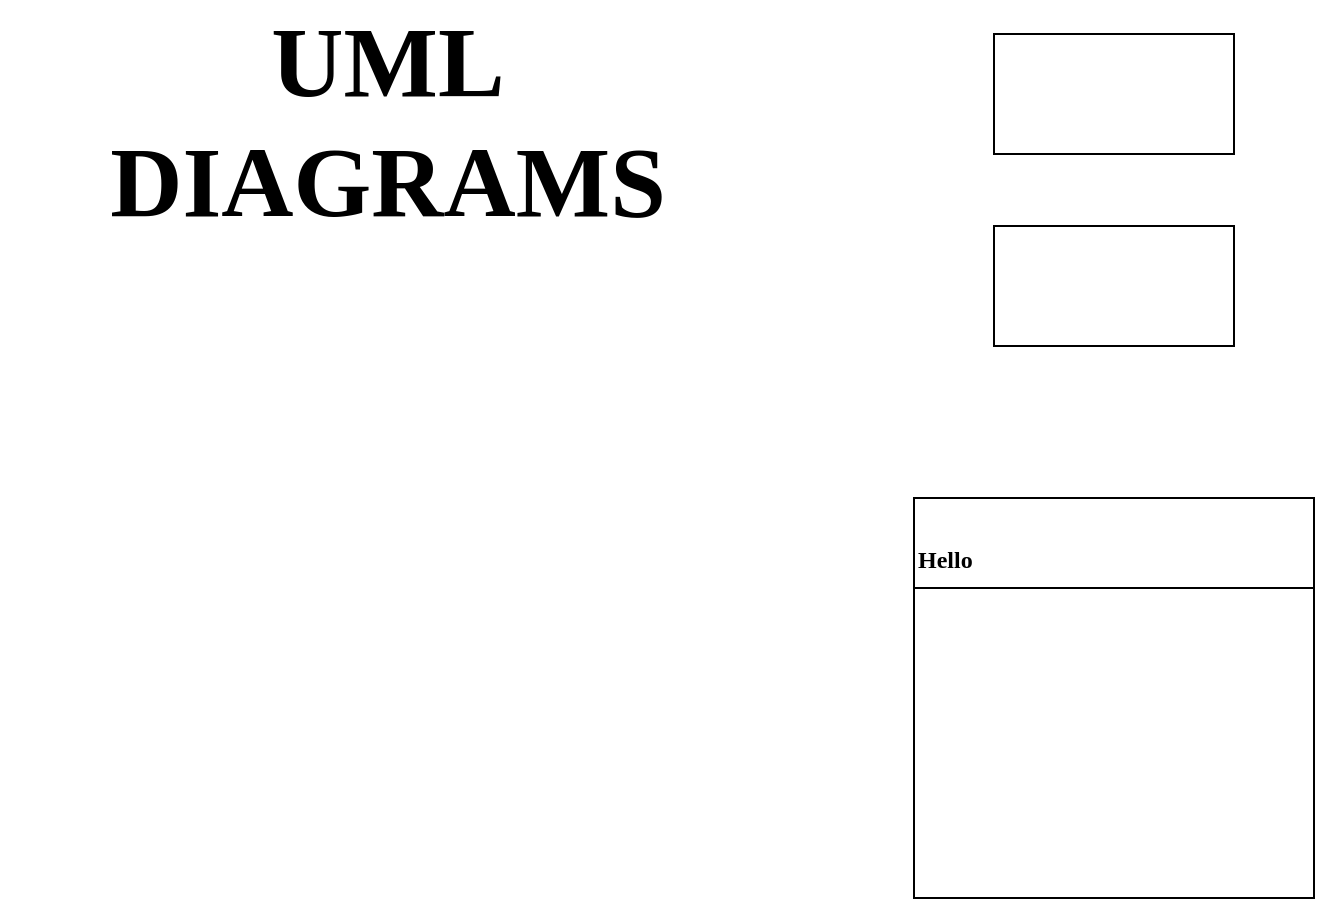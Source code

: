 <mxfile version="20.8.13" type="github">
  <diagram name="Pagina-1" id="pdfQJMy3Ka2rliBtfhJK">
    <mxGraphModel dx="1434" dy="774" grid="0" gridSize="10" guides="1" tooltips="1" connect="1" arrows="1" fold="1" page="1" pageScale="1" pageWidth="1169" pageHeight="827" math="0" shadow="0">
      <root>
        <mxCell id="0" />
        <mxCell id="1" parent="0" />
        <mxCell id="GxZ5QDoaezFUHM0U7kV0-1" value="UML DIAGRAMS" style="text;html=1;strokeColor=none;fillColor=none;align=center;verticalAlign=middle;whiteSpace=wrap;rounded=0;fontSize=50;fontFamily=JetBrains Mono;fontSource=https%3A%2F%2Ffonts.googleapis.com%2Fcss%3Ffamily%3DJetBrains%2BMono;fontStyle=1" vertex="1" parent="1">
          <mxGeometry x="203" y="291" width="388" height="30" as="geometry" />
        </mxCell>
        <mxCell id="GxZ5QDoaezFUHM0U7kV0-2" value="" style="rounded=0;whiteSpace=wrap;html=1;fontFamily=JetBrains Mono;fontSource=https%3A%2F%2Ffonts.googleapis.com%2Fcss%3Ffamily%3DJetBrains%2BMono;fontSize=50;" vertex="1" parent="1">
          <mxGeometry x="700" y="263" width="120" height="60" as="geometry" />
        </mxCell>
        <mxCell id="GxZ5QDoaezFUHM0U7kV0-3" value="" style="rounded=0;whiteSpace=wrap;html=1;fontFamily=JetBrains Mono;fontSource=https%3A%2F%2Ffonts.googleapis.com%2Fcss%3Ffamily%3DJetBrains%2BMono;fontSize=50;" vertex="1" parent="1">
          <mxGeometry x="700" y="359" width="120" height="60" as="geometry" />
        </mxCell>
        <mxCell id="GxZ5QDoaezFUHM0U7kV0-4" value="&lt;h3 style=&quot;line-height: 20%;&quot;&gt;&lt;font style=&quot;font-size: 12px;&quot;&gt;Hello&lt;/font&gt;&lt;/h3&gt;" style="swimlane;whiteSpace=wrap;html=1;fontFamily=JetBrains Mono;fontSource=https%3A%2F%2Ffonts.googleapis.com%2Fcss%3Ffamily%3DJetBrains%2BMono;fontSize=50;startSize=45;align=left;" vertex="1" parent="1">
          <mxGeometry x="660" y="495" width="200" height="200" as="geometry" />
        </mxCell>
      </root>
    </mxGraphModel>
  </diagram>
</mxfile>
